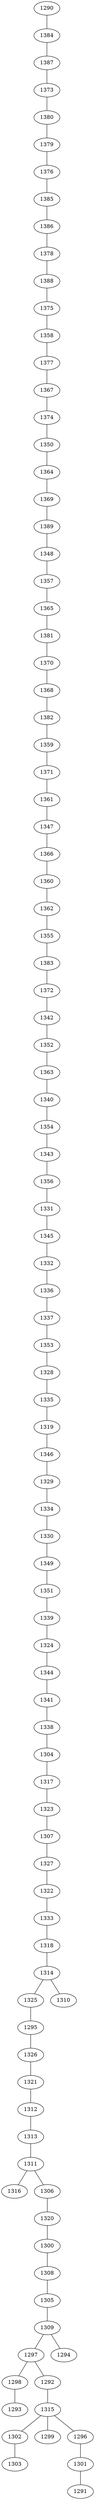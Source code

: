 graph {
    1290 []
    1384 []
    1387 []
    1373 []
    1380 []
    1379 []
    1376 []
    1385 []
    1386 []
    1378 []
    1388 []
    1375 []
    1358 []
    1377 []
    1367 []
    1374 []
    1350 []
    1364 []
    1369 []
    1389 []
    1348 []
    1357 []
    1365 []
    1381 []
    1370 []
    1368 []
    1382 []
    1359 []
    1371 []
    1361 []
    1347 []
    1366 []
    1360 []
    1362 []
    1355 []
    1383 []
    1372 []
    1342 []
    1352 []
    1363 []
    1340 []
    1354 []
    1343 []
    1356 []
    1331 []
    1345 []
    1332 []
    1336 []
    1337 []
    1353 []
    1328 []
    1335 []
    1319 []
    1346 []
    1329 []
    1334 []
    1330 []
    1349 []
    1351 []
    1339 []
    1324 []
    1344 []
    1341 []
    1338 []
    1304 []
    1317 []
    1323 []
    1307 []
    1327 []
    1322 []
    1333 []
    1318 []
    1314 []
    1325 []
    1295 []
    1326 []
    1321 []
    1312 []
    1313 []
    1311 []
    1316 []
    1306 []
    1320 []
    1300 []
    1308 []
    1305 []
    1309 []
    1297 []
    1298 []
    1293 []
    1292 []
    1315 []
    1302 []
    1303 []
    1299 []
    1296 []
    1301 []
    1291 []
    1294 []
    1310 []
    1290 -- 1384
    1384 -- 1387
    1387 -- 1373
    1373 -- 1380
    1380 -- 1379
    1379 -- 1376
    1376 -- 1385
    1385 -- 1386
    1386 -- 1378
    1378 -- 1388
    1388 -- 1375
    1375 -- 1358
    1358 -- 1377
    1377 -- 1367
    1367 -- 1374
    1374 -- 1350
    1350 -- 1364
    1364 -- 1369
    1369 -- 1389
    1389 -- 1348
    1348 -- 1357
    1357 -- 1365
    1365 -- 1381
    1381 -- 1370
    1370 -- 1368
    1368 -- 1382
    1382 -- 1359
    1359 -- 1371
    1371 -- 1361
    1361 -- 1347
    1347 -- 1366
    1366 -- 1360
    1360 -- 1362
    1362 -- 1355
    1355 -- 1383
    1383 -- 1372
    1372 -- 1342
    1342 -- 1352
    1352 -- 1363
    1363 -- 1340
    1340 -- 1354
    1354 -- 1343
    1343 -- 1356
    1356 -- 1331
    1331 -- 1345
    1345 -- 1332
    1332 -- 1336
    1336 -- 1337
    1337 -- 1353
    1353 -- 1328
    1328 -- 1335
    1335 -- 1319
    1319 -- 1346
    1346 -- 1329
    1329 -- 1334
    1334 -- 1330
    1330 -- 1349
    1349 -- 1351
    1351 -- 1339
    1339 -- 1324
    1324 -- 1344
    1344 -- 1341
    1341 -- 1338
    1338 -- 1304
    1304 -- 1317
    1317 -- 1323
    1323 -- 1307
    1307 -- 1327
    1327 -- 1322
    1322 -- 1333
    1333 -- 1318
    1318 -- 1314
    1314 -- 1325
    1325 -- 1295
    1295 -- 1326
    1326 -- 1321
    1321 -- 1312
    1312 -- 1313
    1313 -- 1311
    1311 -- 1316
    1311 -- 1306
    1306 -- 1320
    1320 -- 1300
    1300 -- 1308
    1308 -- 1305
    1305 -- 1309
    1309 -- 1297
    1297 -- 1298
    1298 -- 1293
    1297 -- 1292
    1292 -- 1315
    1315 -- 1302
    1302 -- 1303
    1315 -- 1299
    1315 -- 1296
    1296 -- 1301
    1301 -- 1291
    1309 -- 1294
    1314 -- 1310
}

